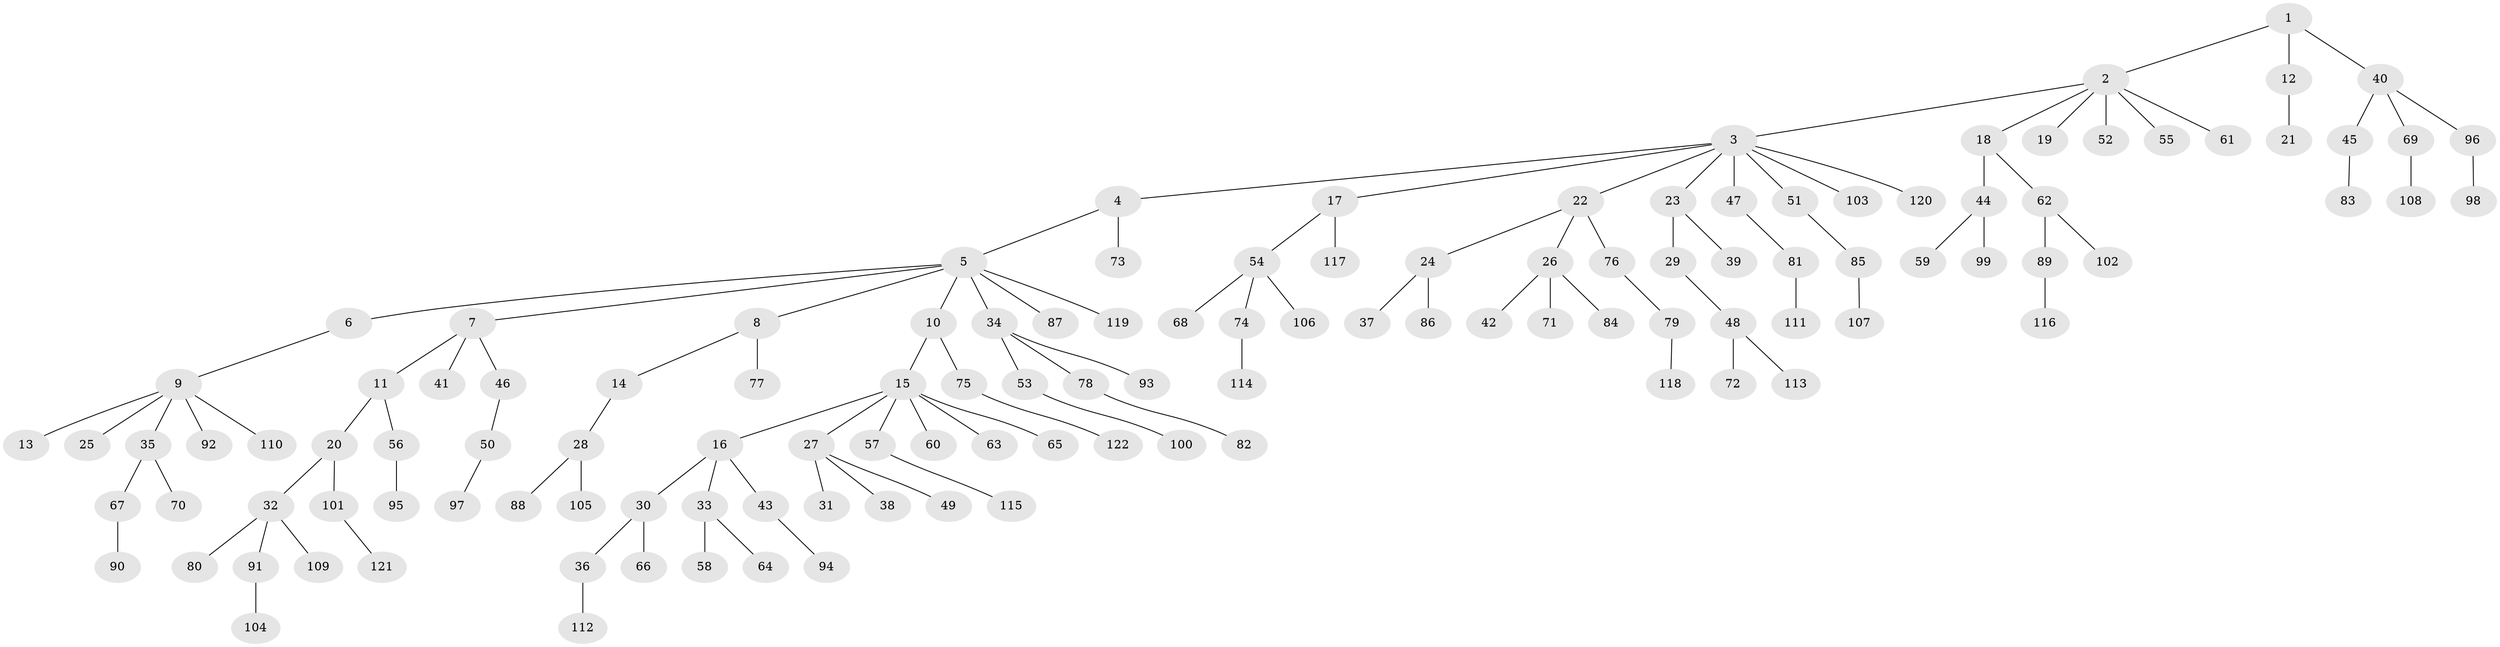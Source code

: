 // Generated by graph-tools (version 1.1) at 2025/11/02/27/25 16:11:27]
// undirected, 122 vertices, 121 edges
graph export_dot {
graph [start="1"]
  node [color=gray90,style=filled];
  1;
  2;
  3;
  4;
  5;
  6;
  7;
  8;
  9;
  10;
  11;
  12;
  13;
  14;
  15;
  16;
  17;
  18;
  19;
  20;
  21;
  22;
  23;
  24;
  25;
  26;
  27;
  28;
  29;
  30;
  31;
  32;
  33;
  34;
  35;
  36;
  37;
  38;
  39;
  40;
  41;
  42;
  43;
  44;
  45;
  46;
  47;
  48;
  49;
  50;
  51;
  52;
  53;
  54;
  55;
  56;
  57;
  58;
  59;
  60;
  61;
  62;
  63;
  64;
  65;
  66;
  67;
  68;
  69;
  70;
  71;
  72;
  73;
  74;
  75;
  76;
  77;
  78;
  79;
  80;
  81;
  82;
  83;
  84;
  85;
  86;
  87;
  88;
  89;
  90;
  91;
  92;
  93;
  94;
  95;
  96;
  97;
  98;
  99;
  100;
  101;
  102;
  103;
  104;
  105;
  106;
  107;
  108;
  109;
  110;
  111;
  112;
  113;
  114;
  115;
  116;
  117;
  118;
  119;
  120;
  121;
  122;
  1 -- 2;
  1 -- 12;
  1 -- 40;
  2 -- 3;
  2 -- 18;
  2 -- 19;
  2 -- 52;
  2 -- 55;
  2 -- 61;
  3 -- 4;
  3 -- 17;
  3 -- 22;
  3 -- 23;
  3 -- 47;
  3 -- 51;
  3 -- 103;
  3 -- 120;
  4 -- 5;
  4 -- 73;
  5 -- 6;
  5 -- 7;
  5 -- 8;
  5 -- 10;
  5 -- 34;
  5 -- 87;
  5 -- 119;
  6 -- 9;
  7 -- 11;
  7 -- 41;
  7 -- 46;
  8 -- 14;
  8 -- 77;
  9 -- 13;
  9 -- 25;
  9 -- 35;
  9 -- 92;
  9 -- 110;
  10 -- 15;
  10 -- 75;
  11 -- 20;
  11 -- 56;
  12 -- 21;
  14 -- 28;
  15 -- 16;
  15 -- 27;
  15 -- 57;
  15 -- 60;
  15 -- 63;
  15 -- 65;
  16 -- 30;
  16 -- 33;
  16 -- 43;
  17 -- 54;
  17 -- 117;
  18 -- 44;
  18 -- 62;
  20 -- 32;
  20 -- 101;
  22 -- 24;
  22 -- 26;
  22 -- 76;
  23 -- 29;
  23 -- 39;
  24 -- 37;
  24 -- 86;
  26 -- 42;
  26 -- 71;
  26 -- 84;
  27 -- 31;
  27 -- 38;
  27 -- 49;
  28 -- 88;
  28 -- 105;
  29 -- 48;
  30 -- 36;
  30 -- 66;
  32 -- 80;
  32 -- 91;
  32 -- 109;
  33 -- 58;
  33 -- 64;
  34 -- 53;
  34 -- 78;
  34 -- 93;
  35 -- 67;
  35 -- 70;
  36 -- 112;
  40 -- 45;
  40 -- 69;
  40 -- 96;
  43 -- 94;
  44 -- 59;
  44 -- 99;
  45 -- 83;
  46 -- 50;
  47 -- 81;
  48 -- 72;
  48 -- 113;
  50 -- 97;
  51 -- 85;
  53 -- 100;
  54 -- 68;
  54 -- 74;
  54 -- 106;
  56 -- 95;
  57 -- 115;
  62 -- 89;
  62 -- 102;
  67 -- 90;
  69 -- 108;
  74 -- 114;
  75 -- 122;
  76 -- 79;
  78 -- 82;
  79 -- 118;
  81 -- 111;
  85 -- 107;
  89 -- 116;
  91 -- 104;
  96 -- 98;
  101 -- 121;
}
